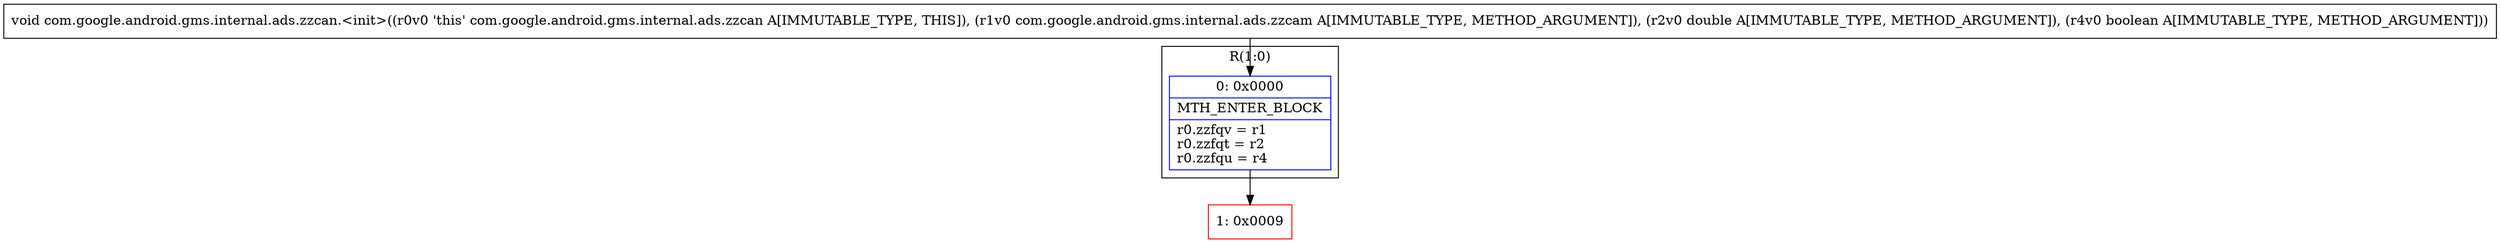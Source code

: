 digraph "CFG forcom.google.android.gms.internal.ads.zzcan.\<init\>(Lcom\/google\/android\/gms\/internal\/ads\/zzcam;DZ)V" {
subgraph cluster_Region_1484208627 {
label = "R(1:0)";
node [shape=record,color=blue];
Node_0 [shape=record,label="{0\:\ 0x0000|MTH_ENTER_BLOCK\l|r0.zzfqv = r1\lr0.zzfqt = r2\lr0.zzfqu = r4\l}"];
}
Node_1 [shape=record,color=red,label="{1\:\ 0x0009}"];
MethodNode[shape=record,label="{void com.google.android.gms.internal.ads.zzcan.\<init\>((r0v0 'this' com.google.android.gms.internal.ads.zzcan A[IMMUTABLE_TYPE, THIS]), (r1v0 com.google.android.gms.internal.ads.zzcam A[IMMUTABLE_TYPE, METHOD_ARGUMENT]), (r2v0 double A[IMMUTABLE_TYPE, METHOD_ARGUMENT]), (r4v0 boolean A[IMMUTABLE_TYPE, METHOD_ARGUMENT])) }"];
MethodNode -> Node_0;
Node_0 -> Node_1;
}

